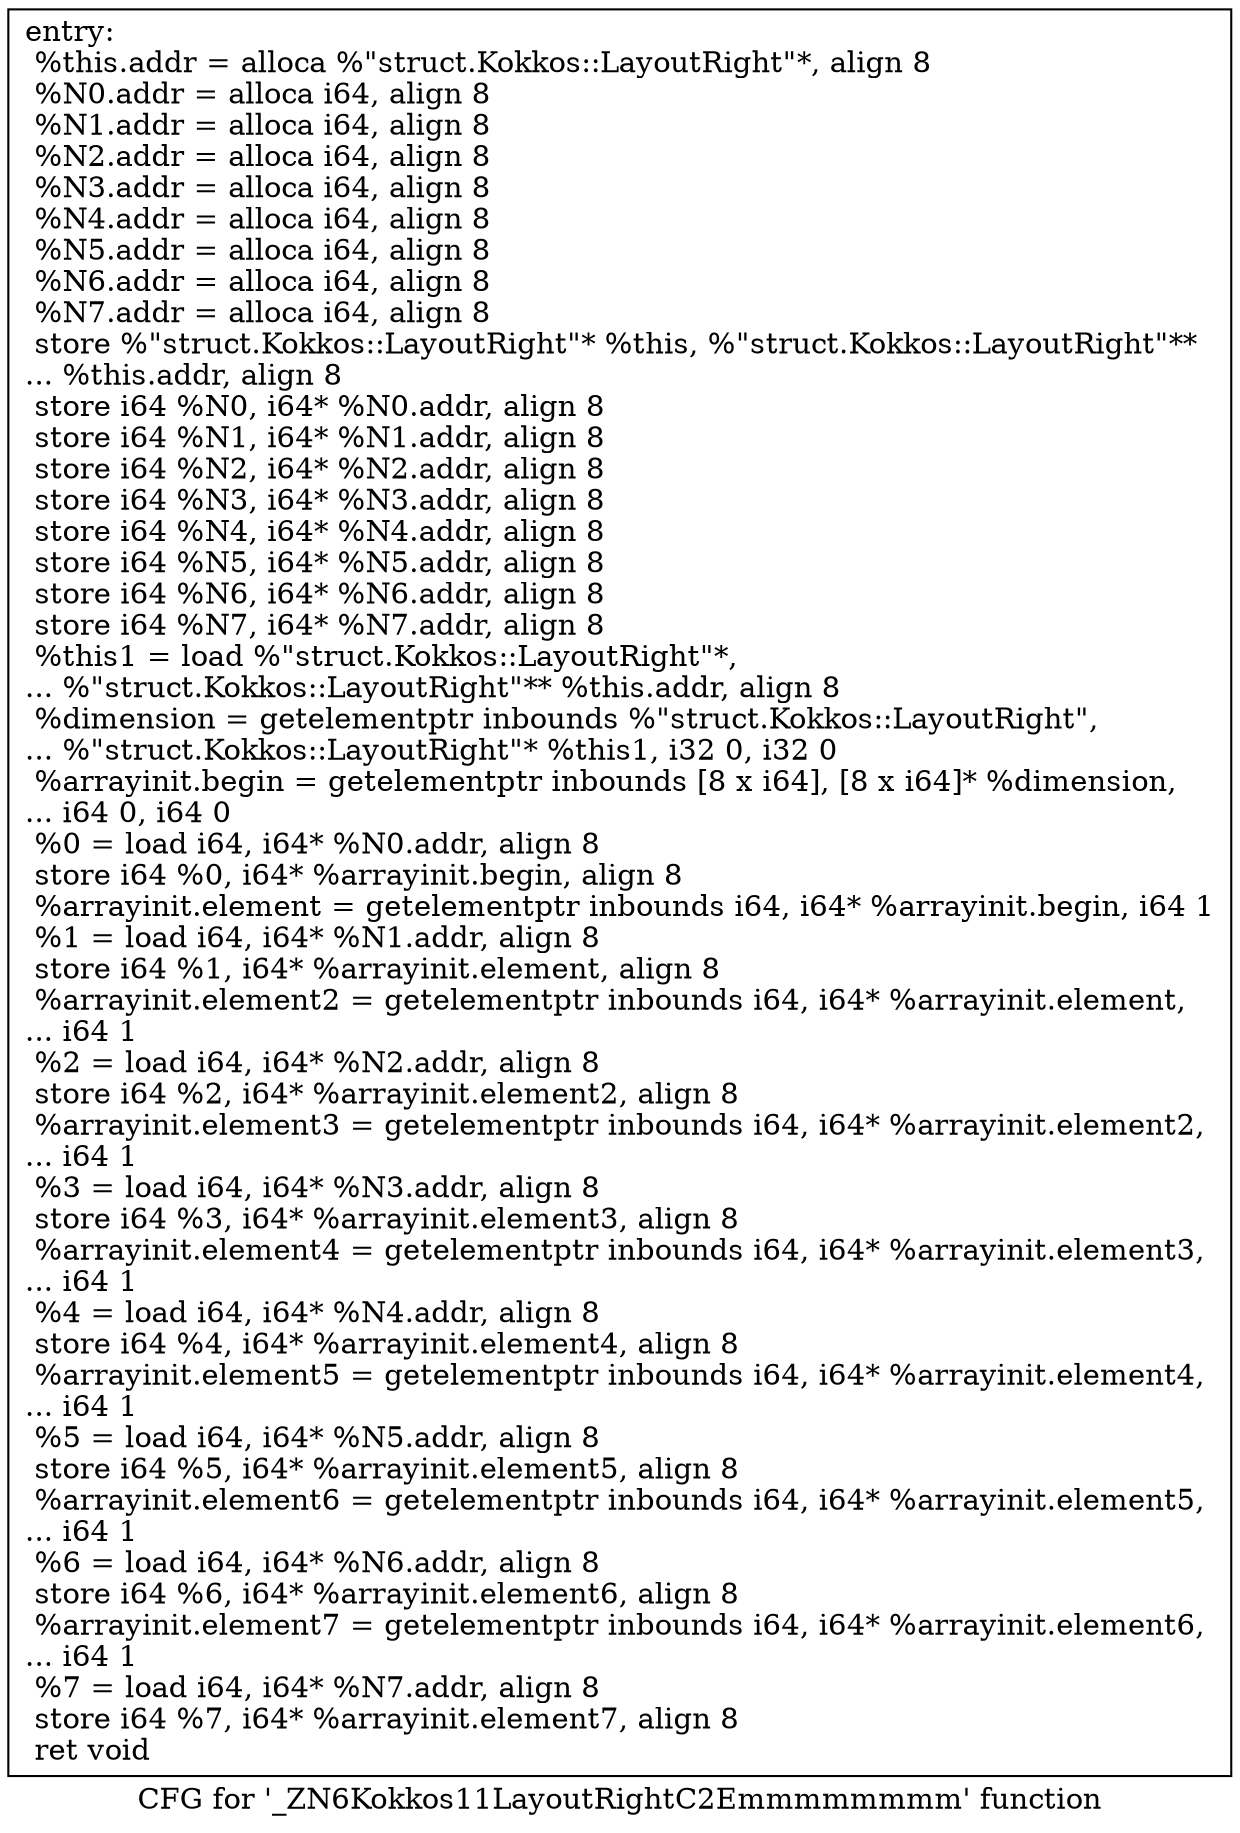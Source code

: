 digraph "CFG for '_ZN6Kokkos11LayoutRightC2Emmmmmmmm' function" {
	label="CFG for '_ZN6Kokkos11LayoutRightC2Emmmmmmmm' function";

	Node0x5e3efa0 [shape=record,label="{entry:\l  %this.addr = alloca %\"struct.Kokkos::LayoutRight\"*, align 8\l  %N0.addr = alloca i64, align 8\l  %N1.addr = alloca i64, align 8\l  %N2.addr = alloca i64, align 8\l  %N3.addr = alloca i64, align 8\l  %N4.addr = alloca i64, align 8\l  %N5.addr = alloca i64, align 8\l  %N6.addr = alloca i64, align 8\l  %N7.addr = alloca i64, align 8\l  store %\"struct.Kokkos::LayoutRight\"* %this, %\"struct.Kokkos::LayoutRight\"**\l... %this.addr, align 8\l  store i64 %N0, i64* %N0.addr, align 8\l  store i64 %N1, i64* %N1.addr, align 8\l  store i64 %N2, i64* %N2.addr, align 8\l  store i64 %N3, i64* %N3.addr, align 8\l  store i64 %N4, i64* %N4.addr, align 8\l  store i64 %N5, i64* %N5.addr, align 8\l  store i64 %N6, i64* %N6.addr, align 8\l  store i64 %N7, i64* %N7.addr, align 8\l  %this1 = load %\"struct.Kokkos::LayoutRight\"*,\l... %\"struct.Kokkos::LayoutRight\"** %this.addr, align 8\l  %dimension = getelementptr inbounds %\"struct.Kokkos::LayoutRight\",\l... %\"struct.Kokkos::LayoutRight\"* %this1, i32 0, i32 0\l  %arrayinit.begin = getelementptr inbounds [8 x i64], [8 x i64]* %dimension,\l... i64 0, i64 0\l  %0 = load i64, i64* %N0.addr, align 8\l  store i64 %0, i64* %arrayinit.begin, align 8\l  %arrayinit.element = getelementptr inbounds i64, i64* %arrayinit.begin, i64 1\l  %1 = load i64, i64* %N1.addr, align 8\l  store i64 %1, i64* %arrayinit.element, align 8\l  %arrayinit.element2 = getelementptr inbounds i64, i64* %arrayinit.element,\l... i64 1\l  %2 = load i64, i64* %N2.addr, align 8\l  store i64 %2, i64* %arrayinit.element2, align 8\l  %arrayinit.element3 = getelementptr inbounds i64, i64* %arrayinit.element2,\l... i64 1\l  %3 = load i64, i64* %N3.addr, align 8\l  store i64 %3, i64* %arrayinit.element3, align 8\l  %arrayinit.element4 = getelementptr inbounds i64, i64* %arrayinit.element3,\l... i64 1\l  %4 = load i64, i64* %N4.addr, align 8\l  store i64 %4, i64* %arrayinit.element4, align 8\l  %arrayinit.element5 = getelementptr inbounds i64, i64* %arrayinit.element4,\l... i64 1\l  %5 = load i64, i64* %N5.addr, align 8\l  store i64 %5, i64* %arrayinit.element5, align 8\l  %arrayinit.element6 = getelementptr inbounds i64, i64* %arrayinit.element5,\l... i64 1\l  %6 = load i64, i64* %N6.addr, align 8\l  store i64 %6, i64* %arrayinit.element6, align 8\l  %arrayinit.element7 = getelementptr inbounds i64, i64* %arrayinit.element6,\l... i64 1\l  %7 = load i64, i64* %N7.addr, align 8\l  store i64 %7, i64* %arrayinit.element7, align 8\l  ret void\l}"];
}
